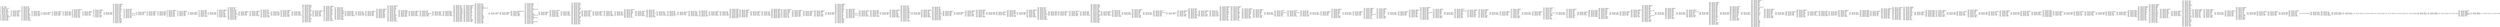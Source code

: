 digraph "graph.cfg.gv" {
	subgraph global {
		node [fontname=Courier fontsize=30.0 rank=same shape=box]
		block_0 [label="0: %00 = #0x1\l2: %01 = #0x40\l4: MSTORE(%01, %00)\l5: [NO_SSA] DUP1\l6: [NO_SSA] PUSH1\l8: [NO_SSA] DUP2\l9: [NO_SSA] MSTORE\la: [NO_SSA] PUSH1\lc: [NO_SSA] ADD\ld: [NO_SSA] PUSH2\l10: [NO_SSA] PUSH1\l12: [NO_SSA] SWAP2\l13: [NO_SSA] CODECOPY\l14: [NO_SSA] SWAP1\l15: [NO_SSA] POP\l16: [NO_SSA] SWAP1\l17: [NO_SSA] JUMP\l"]
		block_18 [label="18: [NO_SSA] JUMPDEST\l19: [NO_SSA] PUSH1\l1b: [NO_SSA] DUP2\l1c: [NO_SSA] PUSH1\l1e: [NO_SSA] SUB\l1f: [NO_SSA] PUSH2\l22: [NO_SSA] JUMPI\l"]
		block_23 [label="23: [NO_SSA] POP\l24: [NO_SSA] POP\l25: [NO_SSA] PUSH1\l27: [NO_SSA] DUP1\l28: [NO_SSA] MLOAD\l29: [NO_SSA] DUP1\l2a: [NO_SSA] DUP3\l2b: [NO_SSA] ADD\l2c: [NO_SSA] SWAP1\l2d: [NO_SSA] SWAP2\l2e: [NO_SSA] MSTORE\l2f: [NO_SSA] PUSH1\l31: [NO_SSA] DUP2\l32: [NO_SSA] MSTORE\l33: [NO_SSA] PUSH1\l35: [NO_SSA] PUSH1\l37: [NO_SSA] INVALID\l"]
		block_38 [label="38: [NO_SSA] PUSH1\l3a: [NO_SSA] DUP3\l3b: [NO_SSA] ADD\l3c: [NO_SSA] MSTORE\l3d: [NO_SSA] SWAP1\l3e: [NO_SSA] JUMP\l"]
		block_3f [label="3f: [NO_SSA] JUMPDEST\l40: [NO_SSA] DUP2\l41: [NO_SSA] PUSH1\l"]
		block_43 [label="43: [NO_SSA] JUMPDEST\l44: [NO_SSA] DUP2\l45: [NO_SSA] ISZERO\l46: [NO_SSA] PUSH2\l49: [NO_SSA] JUMPI\l"]
		block_4a [label="4a: [NO_SSA] DUP1\l4b: [NO_SSA] PUSH2\l4e: [NO_SSA] DUP2\l4f: [NO_SSA] PUSH2\l52: [NO_SSA] JUMP\l"]
		block_53 [label="53: [NO_SSA] JUMPDEST\l54: [NO_SSA] SWAP2\l55: [NO_SSA] POP\l56: [NO_SSA] PUSH2\l59: [NO_SSA] SWAP1\l5a: [NO_SSA] POP\l5b: [NO_SSA] PUSH1\l5d: [NO_SSA] DUP4\l5e: [NO_SSA] PUSH2\l61: [NO_SSA] JUMP\l"]
		block_62 [label="62: [NO_SSA] JUMPDEST\l63: [NO_SSA] SWAP2\l64: [NO_SSA] POP\l65: [NO_SSA] PUSH2\l68: [NO_SSA] JUMP\l"]
		block_69 [label="69: [NO_SSA] JUMPDEST\l6a: [NO_SSA] PUSH1\l6c: [NO_SSA] DUP2\l6d: [NO_SSA] PUSH8\l76: [NO_SSA] DUP2\l77: [NO_SSA] GT\l78: [NO_SSA] ISZERO\l79: [NO_SSA] PUSH2\l7c: [NO_SSA] JUMPI\l"]
		block_7d [label="7d: [NO_SSA] PUSH2\l80: [NO_SSA] PUSH2\l83: [NO_SSA] JUMP\l"]
		block_84 [label="84: [NO_SSA] JUMPDEST\l85: [NO_SSA] PUSH1\l87: [NO_SSA] MLOAD\l88: [NO_SSA] SWAP1\l89: [NO_SSA] DUP1\l8a: [NO_SSA] DUP3\l8b: [NO_SSA] MSTORE\l8c: [NO_SSA] DUP1\l8d: [NO_SSA] PUSH1\l8f: [NO_SSA] ADD\l90: [NO_SSA] PUSH1\l92: [NO_SSA] NOT\l93: [NO_SSA] AND\l94: [NO_SSA] PUSH1\l96: [NO_SSA] ADD\l97: [NO_SSA] DUP3\l98: [NO_SSA] ADD\l99: [NO_SSA] PUSH1\l9b: [NO_SSA] MSTORE\l9c: [NO_SSA] DUP1\l9d: [NO_SSA] ISZERO\l9e: [NO_SSA] PUSH2\la1: [NO_SSA] JUMPI\l"]
		block_a2 [label="a2: [NO_SSA] PUSH1\la4: [NO_SSA] DUP3\la5: [NO_SSA] ADD\la6: [NO_SSA] DUP2\la7: [NO_SSA] DUP1\la8: [NO_SSA] CALLDATASIZE\la9: [NO_SSA] DUP4\laa: [NO_SSA] CALLDATACOPY\lab: [NO_SSA] ADD\lac: [NO_SSA] SWAP1\lad: [NO_SSA] POP\l"]
		block_ae [label="ae: [NO_SSA] JUMPDEST\laf: [NO_SSA] POP\lb0: [NO_SSA] SWAP1\lb1: [NO_SSA] POP\l"]
		block_b2 [label="b2: [NO_SSA] JUMPDEST\lb3: [NO_SSA] DUP5\lb4: [NO_SSA] ISZERO\lb5: [NO_SSA] PUSH2\lb8: [NO_SSA] JUMPI\l"]
		block_b9 [label="b9: [NO_SSA] PUSH2\lbc: [NO_SSA] PUSH1\lbe: [NO_SSA] DUP4\lbf: [NO_SSA] PUSH2\lc2: [NO_SSA] JUMP\l"]
		block_c3 [label="c3: [NO_SSA] JUMPDEST\lc4: [NO_SSA] SWAP2\lc5: [NO_SSA] POP\lc6: [NO_SSA] PUSH2\lc9: [NO_SSA] PUSH1\lcb: [NO_SSA] DUP7\lcc: [NO_SSA] PUSH2\lcf: [NO_SSA] JUMP\l"]
		block_d0 [label="d0: [NO_SSA] JUMPDEST\ld1: [NO_SSA] PUSH2\ld4: [NO_SSA] SWAP1\ld5: [NO_SSA] PUSH1\ld7: [NO_SSA] PUSH2\lda: [NO_SSA] JUMP\l"]
		block_db [label="db: [NO_SSA] JUMPDEST\ldc: [NO_SSA] PUSH1\lde: [NO_SSA] INVALID\l"]
		block_df [label="df: [NO_SSA] DUP2\le0: [NO_SSA] DUP4\le1: [NO_SSA] DUP2\le2: [NO_SSA] MLOAD\le3: [NO_SSA] DUP2\le4: [NO_SSA] LT\le5: [NO_SSA] PUSH2\le8: [NO_SSA] JUMPI\l"]
		block_e9 [label="e9: [NO_SSA] PUSH2\lec: [NO_SSA] PUSH2\lef: [NO_SSA] JUMP\l"]
		block_f0 [label="f0: [NO_SSA] JUMPDEST\lf1: [NO_SSA] PUSH1\lf3: [NO_SSA] ADD\lf4: [NO_SSA] ADD\lf5: [NO_SSA] SWAP1\lf6: [NO_SSA] PUSH1\lf8: [NO_SSA] PUSH1\lfa: [NO_SSA] PUSH1\lfc: [NO_SSA] INVALID\l"]
		block_fd [label="fd: [NO_SSA] SUB\lfe: [NO_SSA] NOT\lff: [NO_SSA] AND\l100: [NO_SSA] SWAP1\l101: [NO_SSA] DUP2\l102: [NO_SSA] PUSH1\l104: [NO_SSA] BYTE\l105: [NO_SSA] SWAP1\l106: [NO_SSA] MSTORE8\l107: [NO_SSA] POP\l108: [NO_SSA] PUSH2\l10b: [NO_SSA] PUSH1\l10d: [NO_SSA] DUP7\l10e: [NO_SSA] PUSH2\l111: [NO_SSA] JUMP\l"]
		block_112 [label="112: [NO_SSA] JUMPDEST\l113: [NO_SSA] SWAP5\l114: [NO_SSA] POP\l115: [NO_SSA] PUSH2\l118: [NO_SSA] JUMP\l"]
		block_119 [label="119: [NO_SSA] JUMPDEST\l11a: [NO_SSA] PUSH1\l11c: [NO_SSA] PUSH1\l11e: [NO_SSA] PUSH1\l120: [NO_SSA] PUSH1\l122: [NO_SSA] INVALID\l"]
		block_123 [label="123: [NO_SSA] SUB\l124: [NO_SSA] NOT\l125: [NO_SSA] DUP3\l126: [NO_SSA] AND\l127: [NO_SSA] PUSH32\l148: [NO_SSA] EQ\l149: [NO_SSA] DUP1\l14a: [NO_SSA] PUSH2\l14d: [NO_SSA] JUMPI\l"]
		block_14e [label="14e: [NO_SSA] POP\l14f: [NO_SSA] PUSH2\l152: [NO_SSA] DUP3\l153: [NO_SSA] PUSH2\l156: [NO_SSA] JUMP\l"]
		block_157 [label="157: [NO_SSA] JUMPDEST\l158: [NO_SSA] PUSH1\l15a: [NO_SSA] SLOAD\l15b: [NO_SSA] PUSH1\l15d: [NO_SSA] AND\l15e: [NO_SSA] ISZERO\l15f: [NO_SSA] PUSH2\l162: [NO_SSA] JUMPI\l"]
		block_163 [label="163: [NO_SSA] PUSH1\l165: [NO_SSA] MLOAD\l166: [NO_SSA] PUSH3\l16a: [NO_SSA] PUSH1\l16c: [NO_SSA] INVALID\l"]
		block_16d [label="16d: [NO_SSA] DUP2\l16e: [NO_SSA] MSTORE\l16f: [NO_SSA] PUSH1\l171: [NO_SSA] PUSH1\l173: [NO_SSA] DUP3\l174: [NO_SSA] ADD\l175: [NO_SSA] MSTORE\l176: [NO_SSA] PUSH1\l178: [NO_SSA] PUSH1\l17a: [NO_SSA] DUP3\l17b: [NO_SSA] ADD\l17c: [NO_SSA] MSTORE\l17d: [NO_SSA] PUSH32\l19e: [NO_SSA] PUSH1\l1a0: [NO_SSA] DUP3\l1a1: [NO_SSA] ADD\l1a2: [NO_SSA] MSTORE\l1a3: [NO_SSA] PUSH1\l1a5: [NO_SSA] ADD\l1a6: [NO_SSA] PUSH2\l1a9: [NO_SSA] JUMP\l"]
		block_1aa [label="1aa: [NO_SSA] JUMPDEST\l1ab: [NO_SSA] PUSH2\l1ae: [NO_SSA] DUP4\l1af: [NO_SSA] DUP4\l1b0: [NO_SSA] DUP4\l1b1: [NO_SSA] PUSH2\l1b4: [NO_SSA] JUMP\l"]
		block_1b5 [label="1b5: [NO_SSA] JUMPDEST\l1b6: [NO_SSA] PUSH1\l1b8: [NO_SSA] DUP3\l1b9: [NO_SSA] DUP2\l1ba: [NO_SSA] MSTORE\l1bb: [NO_SSA] PUSH1\l1bd: [NO_SSA] PUSH1\l1bf: [NO_SSA] SWAP1\l1c0: [NO_SSA] DUP2\l1c1: [NO_SSA] MSTORE\l1c2: [NO_SSA] PUSH1\l1c4: [NO_SSA] DUP1\l1c5: [NO_SSA] DUP4\l1c6: [NO_SSA] SHA3\l1c7: [NO_SSA] PUSH1\l1c9: [NO_SSA] PUSH1\l1cb: [NO_SSA] PUSH1\l1cd: [NO_SSA] INVALID\l"]
		block_1ce [label="1ce: [NO_SSA] SUB\l1cf: [NO_SSA] DUP6\l1d0: [NO_SSA] AND\l1d1: [NO_SSA] DUP5\l1d2: [NO_SSA] MSTORE\l1d3: [NO_SSA] SWAP1\l1d4: [NO_SSA] SWAP2\l1d5: [NO_SSA] MSTORE\l1d6: [NO_SSA] SWAP1\l1d7: [NO_SSA] SHA3\l1d8: [NO_SSA] SLOAD\l1d9: [NO_SSA] PUSH1\l1db: [NO_SSA] AND\l1dc: [NO_SSA] PUSH2\l1df: [NO_SSA] JUMPI\l"]
		block_1e0 [label="1e0: [NO_SSA] PUSH2\l1e3: [NO_SSA] DUP2\l1e4: [NO_SSA] PUSH1\l1e6: [NO_SSA] PUSH1\l1e8: [NO_SSA] PUSH1\l1ea: [NO_SSA] INVALID\l"]
		block_1eb [label="1eb: [NO_SSA] SUB\l1ec: [NO_SSA] AND\l1ed: [NO_SSA] PUSH1\l1ef: [NO_SSA] PUSH2\l1f2: [NO_SSA] JUMP\l"]
		block_1f3 [label="1f3: [NO_SSA] JUMPDEST\l1f4: [NO_SSA] PUSH2\l1f7: [NO_SSA] DUP4\l1f8: [NO_SSA] PUSH1\l1fa: [NO_SSA] PUSH2\l1fd: [NO_SSA] JUMP\l"]
		block_1fe [label="1fe: [NO_SSA] JUMPDEST\l1ff: [NO_SSA] PUSH1\l201: [NO_SSA] MLOAD\l202: [NO_SSA] PUSH1\l204: [NO_SSA] ADD\l205: [NO_SSA] PUSH2\l208: [NO_SSA] SWAP3\l209: [NO_SSA] SWAP2\l20a: [NO_SSA] SWAP1\l20b: [NO_SSA] PUSH2\l20e: [NO_SSA] JUMP\l"]
		block_20f [label="20f: [NO_SSA] JUMPDEST\l210: [NO_SSA] PUSH1\l212: [NO_SSA] DUP1\l213: [NO_SSA] MLOAD\l214: [NO_SSA] PUSH1\l216: [NO_SSA] NOT\l217: [NO_SSA] DUP2\l218: [NO_SSA] DUP5\l219: [NO_SSA] SUB\l21a: [NO_SSA] ADD\l21b: [NO_SSA] DUP2\l21c: [NO_SSA] MSTORE\l21d: [NO_SSA] SWAP1\l21e: [NO_SSA] DUP3\l21f: [NO_SSA] SWAP1\l220: [NO_SSA] MSTORE\l221: [NO_SSA] PUSH3\l225: [NO_SSA] PUSH1\l227: [NO_SSA] INVALID\l"]
		block_228 [label="228: [NO_SSA] DUP3\l229: [NO_SSA] MSTORE\l22a: [NO_SSA] PUSH2\l22d: [NO_SSA] SWAP2\l22e: [NO_SSA] PUSH1\l230: [NO_SSA] ADD\l231: [NO_SSA] PUSH2\l234: [NO_SSA] JUMP\l"]
		block_235 [label="235: [NO_SSA] JUMPDEST\l236: [NO_SSA] PUSH1\l238: [NO_SSA] PUSH1\l23a: [NO_SSA] PUSH1\l23c: [NO_SSA] PUSH1\l23e: [NO_SSA] INVALID\l"]
		block_23f [label="23f: [NO_SSA] SUB\l240: [NO_SSA] DUP5\l241: [NO_SSA] AND\l242: [NO_SSA] EXTCODESIZE\l243: [NO_SSA] ISZERO\l244: [NO_SSA] PUSH2\l247: [NO_SSA] JUMPI\l"]
		block_248 [label="248: [NO_SSA] PUSH1\l24a: [NO_SSA] MLOAD\l24b: [NO_SSA] PUSH4\l250: [NO_SSA] PUSH1\l252: [NO_SSA] INVALID\l"]
		block_253 [label="253: [NO_SSA] DUP2\l254: [NO_SSA] MSTORE\l255: [NO_SSA] PUSH1\l257: [NO_SSA] PUSH1\l259: [NO_SSA] PUSH1\l25b: [NO_SSA] INVALID\l"]
		block_25c [label="25c: [NO_SSA] SUB\l25d: [NO_SSA] DUP6\l25e: [NO_SSA] AND\l25f: [NO_SSA] SWAP1\l260: [NO_SSA] PUSH4\l265: [NO_SSA] SWAP1\l266: [NO_SSA] PUSH2\l269: [NO_SSA] SWAP1\l26a: [NO_SSA] CALLER\l26b: [NO_SSA] SWAP1\l26c: [NO_SSA] DUP10\l26d: [NO_SSA] SWAP1\l26e: [NO_SSA] DUP9\l26f: [NO_SSA] SWAP1\l270: [NO_SSA] DUP9\l271: [NO_SSA] SWAP1\l272: [NO_SSA] PUSH1\l274: [NO_SSA] ADD\l275: [NO_SSA] PUSH2\l278: [NO_SSA] JUMP\l"]
		block_279 [label="279: [NO_SSA] JUMPDEST\l27a: [NO_SSA] PUSH1\l27c: [NO_SSA] PUSH1\l27e: [NO_SSA] MLOAD\l27f: [NO_SSA] DUP1\l280: [NO_SSA] DUP4\l281: [NO_SSA] SUB\l282: [NO_SSA] DUP2\l283: [NO_SSA] PUSH1\l285: [NO_SSA] DUP8\l286: [NO_SSA] GAS\l287: [NO_SSA] CALL\l288: [NO_SSA] SWAP3\l289: [NO_SSA] POP\l28a: [NO_SSA] POP\l28b: [NO_SSA] POP\l28c: [NO_SSA] DUP1\l28d: [NO_SSA] ISZERO\l28e: [NO_SSA] PUSH2\l291: [NO_SSA] JUMPI\l"]
		block_292 [label="292: [NO_SSA] POP\l293: [NO_SSA] PUSH1\l295: [NO_SSA] DUP1\l296: [NO_SSA] MLOAD\l297: [NO_SSA] PUSH1\l299: [NO_SSA] RETURNDATASIZE\l29a: [NO_SSA] SWAP1\l29b: [NO_SSA] DUP2\l29c: [NO_SSA] ADD\l29d: [NO_SSA] PUSH1\l29f: [NO_SSA] NOT\l2a0: [NO_SSA] AND\l2a1: [NO_SSA] DUP3\l2a2: [NO_SSA] ADD\l2a3: [NO_SSA] SWAP1\l2a4: [NO_SSA] SWAP3\l2a5: [NO_SSA] MSTORE\l2a6: [NO_SSA] PUSH2\l2a9: [NO_SSA] SWAP2\l2aa: [NO_SSA] DUP2\l2ab: [NO_SSA] ADD\l2ac: [NO_SSA] SWAP1\l2ad: [NO_SSA] PUSH2\l2b0: [NO_SSA] JUMP\l"]
		block_2b1 [label="2b1: [NO_SSA] JUMPDEST\l2b2: [NO_SSA] PUSH1\l"]
		block_2b4 [label="2b4: [NO_SSA] JUMPDEST\l2b5: [NO_SSA] PUSH2\l2b8: [NO_SSA] JUMPI\l"]
		block_2b9 [label="2b9: [NO_SSA] RETURNDATASIZE\l2ba: [NO_SSA] DUP1\l2bb: [NO_SSA] DUP1\l2bc: [NO_SSA] ISZERO\l2bd: [NO_SSA] PUSH2\l2c0: [NO_SSA] JUMPI\l"]
		block_2c1 [label="2c1: [NO_SSA] PUSH1\l2c3: [NO_SSA] MLOAD\l2c4: [NO_SSA] SWAP2\l2c5: [NO_SSA] POP\l2c6: [NO_SSA] PUSH1\l2c8: [NO_SSA] NOT\l2c9: [NO_SSA] PUSH1\l2cb: [NO_SSA] RETURNDATASIZE\l2cc: [NO_SSA] ADD\l2cd: [NO_SSA] AND\l2ce: [NO_SSA] DUP3\l2cf: [NO_SSA] ADD\l2d0: [NO_SSA] PUSH1\l2d2: [NO_SSA] MSTORE\l2d3: [NO_SSA] RETURNDATASIZE\l2d4: [NO_SSA] DUP3\l2d5: [NO_SSA] MSTORE\l2d6: [NO_SSA] RETURNDATASIZE\l2d7: [NO_SSA] PUSH1\l2d9: [NO_SSA] PUSH1\l2db: [NO_SSA] DUP5\l2dc: [NO_SSA] ADD\l2dd: [NO_SSA] RETURNDATACOPY\l2de: [NO_SSA] PUSH2\l2e1: [NO_SSA] JUMP\l"]
		block_2e2 [label="2e2: [NO_SSA] JUMPDEST\l2e3: [NO_SSA] PUSH1\l2e5: [NO_SSA] SWAP2\l2e6: [NO_SSA] POP\l"]
		block_2e7 [label="2e7: [NO_SSA] JUMPDEST\l2e8: [NO_SSA] POP\l2e9: [NO_SSA] DUP1\l2ea: [NO_SSA] MLOAD\l2eb: [NO_SSA] PUSH1\l2ed: [NO_SSA] SUB\l2ee: [NO_SSA] PUSH2\l2f1: [NO_SSA] JUMPI\l"]
		block_2f2 [label="2f2: [NO_SSA] PUSH1\l2f4: [NO_SSA] MLOAD\l2f5: [NO_SSA] PUSH3\l2f9: [NO_SSA] PUSH1\l2fb: [NO_SSA] INVALID\l"]
		block_2fc [label="2fc: [NO_SSA] DUP2\l2fd: [NO_SSA] MSTORE\l2fe: [NO_SSA] PUSH1\l300: [NO_SSA] PUSH1\l302: [NO_SSA] DUP3\l303: [NO_SSA] ADD\l304: [NO_SSA] MSTORE\l305: [NO_SSA] PUSH1\l307: [NO_SSA] PUSH1\l309: [NO_SSA] DUP3\l30a: [NO_SSA] ADD\l30b: [NO_SSA] MSTORE\l30c: [NO_SSA] PUSH32\l32d: [NO_SSA] PUSH1\l32f: [NO_SSA] DUP3\l330: [NO_SSA] ADD\l331: [NO_SSA] MSTORE\l332: [NO_SSA] PUSH32\l353: [NO_SSA] PUSH1\l355: [NO_SSA] DUP3\l356: [NO_SSA] ADD\l357: [NO_SSA] MSTORE\l358: [NO_SSA] PUSH1\l35a: [NO_SSA] ADD\l35b: [NO_SSA] PUSH2\l35e: [NO_SSA] JUMP\l"]
		block_35f [label="35f: [NO_SSA] JUMPDEST\l360: [NO_SSA] DUP1\l361: [NO_SSA] MLOAD\l362: [NO_SSA] DUP2\l363: [NO_SSA] PUSH1\l365: [NO_SSA] ADD\l366: [NO_SSA] REVERT\l"]
		block_367 [label="367: [NO_SSA] JUMPDEST\l368: [NO_SSA] PUSH1\l36a: [NO_SSA] PUSH1\l36c: [NO_SSA] PUSH1\l36e: [NO_SSA] INVALID\l"]
		block_36f [label="36f: [NO_SSA] SUB\l370: [NO_SSA] NOT\l371: [NO_SSA] AND\l372: [NO_SSA] PUSH4\l377: [NO_SSA] PUSH1\l379: [NO_SSA] INVALID\l"]
		block_37a [label="37a: [NO_SSA] EQ\l37b: [NO_SSA] SWAP1\l37c: [NO_SSA] POP\l37d: [NO_SSA] PUSH2\l380: [NO_SSA] JUMP\l"]
		block_381 [label="381: [NO_SSA] JUMPDEST\l382: [NO_SSA] POP\l383: [NO_SSA] PUSH1\l385: [NO_SSA] SWAP5\l386: [NO_SSA] SWAP4\l387: [NO_SSA] POP\l388: [NO_SSA] POP\l389: [NO_SSA] POP\l38a: [NO_SSA] POP\l38b: [NO_SSA] JUMP\l"]
		block_38c [label="38c: [NO_SSA] JUMPDEST\l38d: [NO_SSA] PUSH1\l38f: [NO_SSA] PUSH1\l391: [NO_SSA] PUSH1\l393: [NO_SSA] PUSH1\l395: [NO_SSA] INVALID\l"]
		block_396 [label="396: [NO_SSA] SUB\l397: [NO_SSA] NOT\l398: [NO_SSA] DUP3\l399: [NO_SSA] AND\l39a: [NO_SSA] PUSH32\l3bb: [NO_SSA] EQ\l3bc: [NO_SSA] DUP1\l3bd: [NO_SSA] PUSH2\l3c0: [NO_SSA] JUMPI\l"]
		block_3c1 [label="3c1: [NO_SSA] POP\l3c2: [NO_SSA] PUSH1\l3c4: [NO_SSA] PUSH1\l3c6: [NO_SSA] PUSH1\l3c8: [NO_SSA] INVALID\l"]
		block_3c9 [label="3c9: [NO_SSA] SUB\l3ca: [NO_SSA] NOT\l3cb: [NO_SSA] DUP3\l3cc: [NO_SSA] AND\l3cd: [NO_SSA] PUSH32\l3ee: [NO_SSA] EQ\l"]
		block_3ef [label="3ef: [NO_SSA] JUMPDEST\l3f0: [NO_SSA] DUP1\l3f1: [NO_SSA] PUSH2\l3f4: [NO_SSA] JUMPI\l"]
		block_3f5 [label="3f5: [NO_SSA] POP\l3f6: [NO_SSA] PUSH32\l417: [NO_SSA] PUSH1\l419: [NO_SSA] PUSH1\l41b: [NO_SSA] PUSH1\l41d: [NO_SSA] INVALID\l"]
		block_41e [label="41e: [NO_SSA] SUB\l41f: [NO_SSA] NOT\l420: [NO_SSA] DUP4\l421: [NO_SSA] AND\l422: [NO_SSA] EQ\l423: [NO_SSA] PUSH2\l426: [NO_SSA] JUMP\l"]
		block_427 [label="427: [NO_SSA] JUMPDEST\l428: [NO_SSA] PUSH1\l42a: [NO_SSA] PUSH1\l42c: [NO_SSA] PUSH1\l42e: [NO_SSA] INVALID\l"]
		block_42f [label="42f: [NO_SSA] SUB\l430: [NO_SSA] DUP4\l431: [NO_SSA] AND\l432: [NO_SSA] PUSH2\l435: [NO_SSA] JUMPI\l"]
		block_436 [label="436: [NO_SSA] PUSH1\l438: [NO_SSA] PUSH1\l43a: [NO_SSA] PUSH1\l43c: [NO_SSA] DUP3\l43d: [NO_SSA] DUP3\l43e: [NO_SSA] SLOAD\l43f: [NO_SSA] PUSH2\l442: [NO_SSA] SWAP2\l443: [NO_SSA] SWAP1\l444: [NO_SSA] PUSH2\l447: [NO_SSA] JUMP\l"]
		block_448 [label="448: [NO_SSA] JUMPDEST\l449: [NO_SSA] SWAP1\l44a: [NO_SSA] SWAP2\l44b: [NO_SSA] SSTORE\l44c: [NO_SSA] POP\l44d: [NO_SSA] PUSH2\l450: [NO_SSA] SWAP1\l451: [NO_SSA] POP\l452: [NO_SSA] JUMP\l"]
		block_453 [label="453: [NO_SSA] JUMPDEST\l454: [NO_SSA] PUSH1\l456: [NO_SSA] PUSH1\l458: [NO_SSA] PUSH1\l45a: [NO_SSA] INVALID\l"]
		block_45b [label="45b: [NO_SSA] SUB\l45c: [NO_SSA] DUP3\l45d: [NO_SSA] AND\l45e: [NO_SSA] PUSH2\l461: [NO_SSA] JUMPI\l"]
		block_462 [label="462: [NO_SSA] PUSH1\l464: [NO_SSA] PUSH1\l466: [NO_SSA] PUSH1\l468: [NO_SSA] DUP3\l469: [NO_SSA] DUP3\l46a: [NO_SSA] SLOAD\l46b: [NO_SSA] PUSH2\l46e: [NO_SSA] SWAP2\l46f: [NO_SSA] SWAP1\l470: [NO_SSA] PUSH2\l473: [NO_SSA] JUMP\l"]
		block_474 [label="474: [NO_SSA] JUMPDEST\l475: [NO_SSA] SWAP1\l476: [NO_SSA] SWAP2\l477: [NO_SSA] SSTORE\l478: [NO_SSA] POP\l479: [NO_SSA] POP\l47a: [NO_SSA] POP\l47b: [NO_SSA] POP\l47c: [NO_SSA] POP\l47d: [NO_SSA] JUMP\l"]
		block_47e [label="47e: [NO_SSA] JUMPDEST\l47f: [NO_SSA] PUSH1\l481: [NO_SSA] PUSH1\l483: [NO_SSA] PUSH2\l486: [NO_SSA] DUP4\l487: [NO_SSA] PUSH1\l489: [NO_SSA] PUSH2\l48c: [NO_SSA] JUMP\l"]
		block_48d [label="48d: [NO_SSA] JUMPDEST\l48e: [NO_SSA] PUSH2\l491: [NO_SSA] SWAP1\l492: [NO_SSA] PUSH1\l494: [NO_SSA] PUSH2\l497: [NO_SSA] JUMP\l"]
		block_498 [label="498: [NO_SSA] JUMPDEST\l499: [NO_SSA] PUSH8\l4a2: [NO_SSA] DUP2\l4a3: [NO_SSA] GT\l4a4: [NO_SSA] ISZERO\l4a5: [NO_SSA] PUSH2\l4a8: [NO_SSA] JUMPI\l"]
		block_4a9 [label="4a9: [NO_SSA] PUSH2\l4ac: [NO_SSA] PUSH2\l4af: [NO_SSA] JUMP\l"]
		block_4b0 [label="4b0: [NO_SSA] JUMPDEST\l4b1: [NO_SSA] PUSH1\l4b3: [NO_SSA] MLOAD\l4b4: [NO_SSA] SWAP1\l4b5: [NO_SSA] DUP1\l4b6: [NO_SSA] DUP3\l4b7: [NO_SSA] MSTORE\l4b8: [NO_SSA] DUP1\l4b9: [NO_SSA] PUSH1\l4bb: [NO_SSA] ADD\l4bc: [NO_SSA] PUSH1\l4be: [NO_SSA] NOT\l4bf: [NO_SSA] AND\l4c0: [NO_SSA] PUSH1\l4c2: [NO_SSA] ADD\l4c3: [NO_SSA] DUP3\l4c4: [NO_SSA] ADD\l4c5: [NO_SSA] PUSH1\l4c7: [NO_SSA] MSTORE\l4c8: [NO_SSA] DUP1\l4c9: [NO_SSA] ISZERO\l4ca: [NO_SSA] PUSH2\l4cd: [NO_SSA] JUMPI\l"]
		block_4ce [label="4ce: [NO_SSA] PUSH1\l4d0: [NO_SSA] DUP3\l4d1: [NO_SSA] ADD\l4d2: [NO_SSA] DUP2\l4d3: [NO_SSA] DUP1\l4d4: [NO_SSA] CALLDATASIZE\l4d5: [NO_SSA] DUP4\l4d6: [NO_SSA] CALLDATACOPY\l4d7: [NO_SSA] ADD\l4d8: [NO_SSA] SWAP1\l4d9: [NO_SSA] POP\l"]
		block_4da [label="4da: [NO_SSA] JUMPDEST\l4db: [NO_SSA] POP\l4dc: [NO_SSA] SWAP1\l4dd: [NO_SSA] POP\l4de: [NO_SSA] PUSH1\l4e0: [NO_SSA] PUSH1\l4e2: [NO_SSA] INVALID\l"]
		block_4e3 [label="4e3: [NO_SSA] DUP2\l4e4: [NO_SSA] PUSH1\l4e6: [NO_SSA] DUP2\l4e7: [NO_SSA] MLOAD\l4e8: [NO_SSA] DUP2\l4e9: [NO_SSA] LT\l4ea: [NO_SSA] PUSH2\l4ed: [NO_SSA] JUMPI\l"]
		block_4ee [label="4ee: [NO_SSA] PUSH2\l4f1: [NO_SSA] PUSH2\l4f4: [NO_SSA] JUMP\l"]
		block_4f5 [label="4f5: [NO_SSA] JUMPDEST\l4f6: [NO_SSA] PUSH1\l4f8: [NO_SSA] ADD\l4f9: [NO_SSA] ADD\l4fa: [NO_SSA] SWAP1\l4fb: [NO_SSA] PUSH1\l4fd: [NO_SSA] PUSH1\l4ff: [NO_SSA] PUSH1\l501: [NO_SSA] INVALID\l"]
		block_502 [label="502: [NO_SSA] SUB\l503: [NO_SSA] NOT\l504: [NO_SSA] AND\l505: [NO_SSA] SWAP1\l506: [NO_SSA] DUP2\l507: [NO_SSA] PUSH1\l509: [NO_SSA] BYTE\l50a: [NO_SSA] SWAP1\l50b: [NO_SSA] MSTORE8\l50c: [NO_SSA] POP\l50d: [NO_SSA] PUSH32\l52e: [NO_SSA] DUP2\l52f: [NO_SSA] PUSH1\l531: [NO_SSA] DUP2\l532: [NO_SSA] MLOAD\l533: [NO_SSA] DUP2\l534: [NO_SSA] LT\l535: [NO_SSA] PUSH2\l538: [NO_SSA] JUMPI\l"]
		block_539 [label="539: [NO_SSA] PUSH2\l53c: [NO_SSA] PUSH2\l53f: [NO_SSA] JUMP\l"]
		block_540 [label="540: [NO_SSA] JUMPDEST\l541: [NO_SSA] PUSH1\l543: [NO_SSA] ADD\l544: [NO_SSA] ADD\l545: [NO_SSA] SWAP1\l546: [NO_SSA] PUSH1\l548: [NO_SSA] PUSH1\l54a: [NO_SSA] PUSH1\l54c: [NO_SSA] INVALID\l"]
		block_54d [label="54d: [NO_SSA] SUB\l54e: [NO_SSA] NOT\l54f: [NO_SSA] AND\l550: [NO_SSA] SWAP1\l551: [NO_SSA] DUP2\l552: [NO_SSA] PUSH1\l554: [NO_SSA] BYTE\l555: [NO_SSA] SWAP1\l556: [NO_SSA] MSTORE8\l557: [NO_SSA] POP\l558: [NO_SSA] PUSH1\l55a: [NO_SSA] PUSH2\l55d: [NO_SSA] DUP5\l55e: [NO_SSA] PUSH1\l560: [NO_SSA] PUSH2\l563: [NO_SSA] JUMP\l"]
		block_564 [label="564: [NO_SSA] JUMPDEST\l565: [NO_SSA] PUSH2\l568: [NO_SSA] SWAP1\l569: [NO_SSA] PUSH1\l56b: [NO_SSA] PUSH2\l56e: [NO_SSA] JUMP\l"]
		block_56f [label="56f: [NO_SSA] JUMPDEST\l570: [NO_SSA] SWAP1\l571: [NO_SSA] POP\l"]
		block_572 [label="572: [NO_SSA] JUMPDEST\l573: [NO_SSA] PUSH1\l575: [NO_SSA] DUP2\l576: [NO_SSA] GT\l577: [NO_SSA] ISZERO\l578: [NO_SSA] PUSH2\l57b: [NO_SSA] JUMPI\l"]
		block_57c [label="57c: [NO_SSA] PUSH32\l59d: [NO_SSA] DUP6\l59e: [NO_SSA] PUSH1\l5a0: [NO_SSA] AND\l5a1: [NO_SSA] PUSH1\l5a3: [NO_SSA] DUP2\l5a4: [NO_SSA] LT\l5a5: [NO_SSA] PUSH2\l5a8: [NO_SSA] JUMPI\l"]
		block_5a9 [label="5a9: [NO_SSA] PUSH2\l5ac: [NO_SSA] PUSH2\l5af: [NO_SSA] JUMP\l"]
		block_5b0 [label="5b0: [NO_SSA] JUMPDEST\l5b1: [NO_SSA] BYTE\l5b2: [NO_SSA] PUSH1\l5b4: [NO_SSA] INVALID\l"]
		block_5b5 [label="5b5: [NO_SSA] DUP3\l5b6: [NO_SSA] DUP3\l5b7: [NO_SSA] DUP2\l5b8: [NO_SSA] MLOAD\l5b9: [NO_SSA] DUP2\l5ba: [NO_SSA] LT\l5bb: [NO_SSA] PUSH2\l5be: [NO_SSA] JUMPI\l"]
		block_5bf [label="5bf: [NO_SSA] PUSH2\l5c2: [NO_SSA] PUSH2\l5c5: [NO_SSA] JUMP\l"]
		block_5c6 [label="5c6: [NO_SSA] JUMPDEST\l5c7: [NO_SSA] PUSH1\l5c9: [NO_SSA] ADD\l5ca: [NO_SSA] ADD\l5cb: [NO_SSA] SWAP1\l5cc: [NO_SSA] PUSH1\l5ce: [NO_SSA] PUSH1\l5d0: [NO_SSA] PUSH1\l5d2: [NO_SSA] INVALID\l"]
		block_5d3 [label="5d3: [NO_SSA] SUB\l5d4: [NO_SSA] NOT\l5d5: [NO_SSA] AND\l5d6: [NO_SSA] SWAP1\l5d7: [NO_SSA] DUP2\l5d8: [NO_SSA] PUSH1\l5da: [NO_SSA] BYTE\l5db: [NO_SSA] SWAP1\l5dc: [NO_SSA] MSTORE8\l5dd: [NO_SSA] POP\l5de: [NO_SSA] PUSH1\l5e0: [NO_SSA] SWAP5\l5e1: [NO_SSA] SWAP1\l5e2: [NO_SSA] SWAP5\l5e3: [NO_SSA] INVALID\l"]
		block_5e4 [label="5e4: [NO_SSA] SWAP4\l5e5: [NO_SSA] PUSH2\l5e8: [NO_SSA] DUP2\l5e9: [NO_SSA] PUSH2\l5ec: [NO_SSA] JUMP\l"]
		block_5ed [label="5ed: [NO_SSA] JUMPDEST\l5ee: [NO_SSA] SWAP1\l5ef: [NO_SSA] POP\l5f0: [NO_SSA] PUSH2\l5f3: [NO_SSA] JUMP\l"]
		block_5f4 [label="5f4: [NO_SSA] JUMPDEST\l5f5: [NO_SSA] POP\l5f6: [NO_SSA] DUP4\l5f7: [NO_SSA] ISZERO\l5f8: [NO_SSA] PUSH2\l5fb: [NO_SSA] JUMPI\l"]
		block_5fc [label="5fc: [NO_SSA] PUSH1\l5fe: [NO_SSA] MLOAD\l5ff: [NO_SSA] PUSH3\l603: [NO_SSA] PUSH1\l605: [NO_SSA] INVALID\l"]
		block_606 [label="606: [NO_SSA] DUP2\l607: [NO_SSA] MSTORE\l608: [NO_SSA] PUSH1\l60a: [NO_SSA] PUSH1\l60c: [NO_SSA] DUP3\l60d: [NO_SSA] ADD\l60e: [NO_SSA] DUP2\l60f: [NO_SSA] SWAP1\l610: [NO_SSA] MSTORE\l611: [NO_SSA] PUSH1\l613: [NO_SSA] DUP3\l614: [NO_SSA] ADD\l615: [NO_SSA] MSTORE\l616: [NO_SSA] PUSH32\l637: [NO_SSA] PUSH1\l639: [NO_SSA] DUP3\l63a: [NO_SSA] ADD\l63b: [NO_SSA] MSTORE\l63c: [NO_SSA] PUSH1\l63e: [NO_SSA] ADD\l63f: [NO_SSA] PUSH2\l642: [NO_SSA] JUMP\l"]
		block_643 [label="643: [NO_SSA] JUMPDEST\l644: [NO_SSA] PUSH1\l646: [NO_SSA] PUSH1\l648: [NO_SSA] PUSH1\l64a: [NO_SSA] INVALID\l"]
		block_64b [label="64b: [NO_SSA] SUB\l64c: [NO_SSA] NOT\l64d: [NO_SSA] DUP2\l64e: [NO_SSA] AND\l64f: [NO_SSA] DUP2\l650: [NO_SSA] EQ\l651: [NO_SSA] PUSH2\l654: [NO_SSA] JUMPI\l"]
		block_655 [label="655: [NO_SSA] PUSH1\l657: [NO_SSA] DUP1\l658: [NO_SSA] REVERT\l"]
		block_659 [label="659: [NO_SSA] JUMPDEST\l65a: [NO_SSA] PUSH1\l65c: [NO_SSA] PUSH1\l65e: [NO_SSA] DUP3\l65f: [NO_SSA] DUP5\l660: [NO_SSA] SUB\l661: [NO_SSA] SLT\l662: [NO_SSA] ISZERO\l663: [NO_SSA] PUSH2\l666: [NO_SSA] JUMPI\l"]
		block_667 [label="667: [NO_SSA] PUSH1\l669: [NO_SSA] DUP1\l66a: [NO_SSA] REVERT\l"]
		block_66b [label="66b: [NO_SSA] JUMPDEST\l66c: [NO_SSA] DUP2\l66d: [NO_SSA] CALLDATALOAD\l66e: [NO_SSA] PUSH2\l671: [NO_SSA] DUP2\l672: [NO_SSA] PUSH2\l675: [NO_SSA] JUMP\l"]
		block_676 [label="676: [NO_SSA] JUMPDEST\l677: [NO_SSA] PUSH1\l"]
		block_679 [label="679: [NO_SSA] JUMPDEST\l67a: [NO_SSA] DUP4\l67b: [NO_SSA] DUP2\l67c: [NO_SSA] LT\l67d: [NO_SSA] ISZERO\l67e: [NO_SSA] PUSH2\l681: [NO_SSA] JUMPI\l"]
		block_682 [label="682: [NO_SSA] DUP2\l683: [NO_SSA] DUP2\l684: [NO_SSA] ADD\l685: [NO_SSA] MLOAD\l686: [NO_SSA] DUP4\l687: [NO_SSA] DUP3\l688: [NO_SSA] ADD\l689: [NO_SSA] MSTORE\l68a: [NO_SSA] PUSH1\l68c: [NO_SSA] ADD\l68d: [NO_SSA] PUSH2\l690: [NO_SSA] JUMP\l"]
		block_691 [label="691: [NO_SSA] JUMPDEST\l692: [NO_SSA] DUP4\l693: [NO_SSA] DUP2\l694: [NO_SSA] GT\l695: [NO_SSA] ISZERO\l696: [NO_SSA] PUSH2\l699: [NO_SSA] JUMPI\l"]
		block_69a [label="69a: [NO_SSA] POP\l69b: [NO_SSA] POP\l69c: [NO_SSA] PUSH1\l69e: [NO_SSA] SWAP2\l69f: [NO_SSA] ADD\l6a0: [NO_SSA] MSTORE\l6a1: [NO_SSA] JUMP\l"]
		block_6a2 [label="6a2: [NO_SSA] JUMPDEST\l6a3: [NO_SSA] PUSH1\l6a5: [NO_SSA] DUP2\l6a6: [NO_SSA] MLOAD\l6a7: [NO_SSA] DUP1\l6a8: [NO_SSA] DUP5\l6a9: [NO_SSA] MSTORE\l6aa: [NO_SSA] PUSH2\l6ad: [NO_SSA] DUP2\l6ae: [NO_SSA] PUSH1\l6b0: [NO_SSA] DUP7\l6b1: [NO_SSA] ADD\l6b2: [NO_SSA] PUSH1\l6b4: [NO_SSA] DUP7\l6b5: [NO_SSA] ADD\l6b6: [NO_SSA] PUSH2\l6b9: [NO_SSA] JUMP\l"]
		block_6ba [label="6ba: [NO_SSA] JUMPDEST\l6bb: [NO_SSA] PUSH1\l6bd: [NO_SSA] ADD\l6be: [NO_SSA] PUSH1\l6c0: [NO_SSA] NOT\l6c1: [NO_SSA] AND\l6c2: [NO_SSA] SWAP3\l6c3: [NO_SSA] SWAP1\l6c4: [NO_SSA] SWAP3\l6c5: [NO_SSA] ADD\l6c6: [NO_SSA] PUSH1\l6c8: [NO_SSA] ADD\l6c9: [NO_SSA] SWAP3\l6ca: [NO_SSA] SWAP2\l6cb: [NO_SSA] POP\l6cc: [NO_SSA] POP\l6cd: [NO_SSA] JUMP\l"]
		block_6ce [label="6ce: [NO_SSA] JUMPDEST\l6cf: [NO_SSA] PUSH1\l6d1: [NO_SSA] DUP2\l6d2: [NO_SSA] MSTORE\l6d3: [NO_SSA] PUSH1\l6d5: [NO_SSA] PUSH2\l6d8: [NO_SSA] PUSH1\l6da: [NO_SSA] DUP4\l6db: [NO_SSA] ADD\l6dc: [NO_SSA] DUP5\l6dd: [NO_SSA] PUSH2\l6e0: [NO_SSA] JUMP\l"]
		block_6e1 [label="6e1: [NO_SSA] JUMPDEST\l6e2: [NO_SSA] PUSH1\l6e4: [NO_SSA] PUSH1\l6e6: [NO_SSA] DUP3\l6e7: [NO_SSA] DUP5\l6e8: [NO_SSA] SUB\l6e9: [NO_SSA] SLT\l6ea: [NO_SSA] ISZERO\l6eb: [NO_SSA] PUSH2\l6ee: [NO_SSA] JUMPI\l"]
		block_6ef [label="6ef: [NO_SSA] PUSH1\l6f1: [NO_SSA] DUP1\l6f2: [NO_SSA] REVERT\l"]
		block_6f3 [label="6f3: [NO_SSA] JUMPDEST\l6f4: [NO_SSA] POP\l6f5: [NO_SSA] CALLDATALOAD\l6f6: [NO_SSA] SWAP2\l6f7: [NO_SSA] SWAP1\l6f8: [NO_SSA] POP\l6f9: [NO_SSA] JUMP\l"]
		block_6fa [label="6fa: [NO_SSA] JUMPDEST\l6fb: [NO_SSA] DUP1\l6fc: [NO_SSA] CALLDATALOAD\l6fd: [NO_SSA] PUSH1\l6ff: [NO_SSA] PUSH1\l701: [NO_SSA] PUSH1\l703: [NO_SSA] INVALID\l"]
		block_704 [label="704: [NO_SSA] SUB\l705: [NO_SSA] DUP2\l706: [NO_SSA] AND\l707: [NO_SSA] DUP2\l708: [NO_SSA] EQ\l709: [NO_SSA] PUSH2\l70c: [NO_SSA] JUMPI\l"]
		block_70d [label="70d: [NO_SSA] PUSH1\l70f: [NO_SSA] DUP1\l710: [NO_SSA] REVERT\l"]
		block_711 [label="711: [NO_SSA] JUMPDEST\l712: [NO_SSA] SWAP2\l713: [NO_SSA] SWAP1\l714: [NO_SSA] POP\l715: [NO_SSA] JUMP\l"]
		block_716 [label="716: [NO_SSA] JUMPDEST\l717: [NO_SSA] PUSH1\l719: [NO_SSA] DUP1\l71a: [NO_SSA] PUSH1\l71c: [NO_SSA] DUP4\l71d: [NO_SSA] DUP6\l71e: [NO_SSA] SUB\l71f: [NO_SSA] SLT\l720: [NO_SSA] ISZERO\l721: [NO_SSA] PUSH2\l724: [NO_SSA] JUMPI\l"]
		block_725 [label="725: [NO_SSA] PUSH1\l727: [NO_SSA] DUP1\l728: [NO_SSA] REVERT\l"]
		block_729 [label="729: [NO_SSA] JUMPDEST\l72a: [NO_SSA] PUSH2\l72d: [NO_SSA] DUP4\l72e: [NO_SSA] PUSH2\l731: [NO_SSA] JUMP\l"]
		block_732 [label="732: [NO_SSA] JUMPDEST\l733: [NO_SSA] SWAP5\l734: [NO_SSA] PUSH1\l736: [NO_SSA] SWAP4\l737: [NO_SSA] SWAP1\l738: [NO_SSA] SWAP4\l739: [NO_SSA] ADD\l73a: [NO_SSA] CALLDATALOAD\l73b: [NO_SSA] SWAP4\l73c: [NO_SSA] POP\l73d: [NO_SSA] POP\l73e: [NO_SSA] POP\l73f: [NO_SSA] JUMP\l"]
		block_740 [label="740: [NO_SSA] JUMPDEST\l741: [NO_SSA] PUSH1\l743: [NO_SSA] DUP1\l744: [NO_SSA] PUSH1\l746: [NO_SSA] PUSH1\l748: [NO_SSA] DUP5\l749: [NO_SSA] DUP7\l74a: [NO_SSA] SUB\l74b: [NO_SSA] SLT\l74c: [NO_SSA] ISZERO\l74d: [NO_SSA] PUSH2\l750: [NO_SSA] JUMPI\l"]
		block_751 [label="751: [NO_SSA] PUSH1\l753: [NO_SSA] DUP1\l754: [NO_SSA] REVERT\l"]
		block_755 [label="755: [NO_SSA] JUMPDEST\l756: [NO_SSA] PUSH2\l759: [NO_SSA] DUP5\l75a: [NO_SSA] PUSH2\l75d: [NO_SSA] JUMP\l"]
		block_75e [label="75e: [NO_SSA] JUMPDEST\l75f: [NO_SSA] SWAP3\l760: [NO_SSA] POP\l761: [NO_SSA] PUSH2\l764: [NO_SSA] PUSH1\l766: [NO_SSA] DUP6\l767: [NO_SSA] ADD\l768: [NO_SSA] PUSH2\l76b: [NO_SSA] JUMP\l"]
		block_76c [label="76c: [NO_SSA] JUMPDEST\l76d: [NO_SSA] SWAP2\l76e: [NO_SSA] POP\l76f: [NO_SSA] PUSH1\l771: [NO_SSA] DUP5\l772: [NO_SSA] ADD\l773: [NO_SSA] CALLDATALOAD\l774: [NO_SSA] SWAP1\l775: [NO_SSA] POP\l776: [NO_SSA] SWAP3\l777: [NO_SSA] POP\l778: [NO_SSA] SWAP3\l779: [NO_SSA] POP\l77a: [NO_SSA] SWAP3\l77b: [NO_SSA] JUMP\l"]
		block_77c [label="77c: [NO_SSA] JUMPDEST\l77d: [NO_SSA] PUSH1\l77f: [NO_SSA] DUP1\l780: [NO_SSA] PUSH1\l782: [NO_SSA] DUP4\l783: [NO_SSA] DUP6\l784: [NO_SSA] SUB\l785: [NO_SSA] SLT\l786: [NO_SSA] ISZERO\l787: [NO_SSA] PUSH2\l78a: [NO_SSA] JUMPI\l"]
		block_78b [label="78b: [NO_SSA] PUSH1\l78d: [NO_SSA] DUP1\l78e: [NO_SSA] REVERT\l"]
		block_78f [label="78f: [NO_SSA] JUMPDEST\l790: [NO_SSA] DUP3\l791: [NO_SSA] CALLDATALOAD\l792: [NO_SSA] SWAP2\l793: [NO_SSA] POP\l794: [NO_SSA] PUSH2\l797: [NO_SSA] PUSH1\l799: [NO_SSA] DUP5\l79a: [NO_SSA] ADD\l79b: [NO_SSA] PUSH2\l79e: [NO_SSA] JUMP\l"]
		block_79f [label="79f: [NO_SSA] JUMPDEST\l7a0: [NO_SSA] SWAP1\l7a1: [NO_SSA] POP\l7a2: [NO_SSA] SWAP3\l7a3: [NO_SSA] POP\l7a4: [NO_SSA] SWAP3\l7a5: [NO_SSA] SWAP1\l7a6: [NO_SSA] POP\l7a7: [NO_SSA] JUMP\l"]
		block_7a8 [label="7a8: [NO_SSA] JUMPDEST\l7a9: [NO_SSA] PUSH1\l7ab: [NO_SSA] PUSH1\l7ad: [NO_SSA] DUP3\l7ae: [NO_SSA] DUP5\l7af: [NO_SSA] SUB\l7b0: [NO_SSA] SLT\l7b1: [NO_SSA] ISZERO\l7b2: [NO_SSA] PUSH2\l7b5: [NO_SSA] JUMPI\l"]
		block_7b6 [label="7b6: [NO_SSA] PUSH1\l7b8: [NO_SSA] DUP1\l7b9: [NO_SSA] REVERT\l"]
		block_7ba [label="7ba: [NO_SSA] JUMPDEST\l7bb: [NO_SSA] PUSH2\l7be: [NO_SSA] DUP3\l7bf: [NO_SSA] PUSH2\l7c2: [NO_SSA] JUMP\l"]
		block_7c3 [label="7c3: [NO_SSA] JUMPDEST\l7c4: [NO_SSA] PUSH1\l7c6: [NO_SSA] DUP1\l7c7: [NO_SSA] PUSH1\l7c9: [NO_SSA] DUP4\l7ca: [NO_SSA] DUP6\l7cb: [NO_SSA] SUB\l7cc: [NO_SSA] SLT\l7cd: [NO_SSA] ISZERO\l7ce: [NO_SSA] PUSH2\l7d1: [NO_SSA] JUMPI\l"]
		block_7d2 [label="7d2: [NO_SSA] PUSH1\l7d4: [NO_SSA] DUP1\l7d5: [NO_SSA] REVERT\l"]
		block_7d6 [label="7d6: [NO_SSA] JUMPDEST\l7d7: [NO_SSA] PUSH2\l7da: [NO_SSA] DUP4\l7db: [NO_SSA] PUSH2\l7de: [NO_SSA] JUMP\l"]
		block_7df [label="7df: [NO_SSA] JUMPDEST\l7e0: [NO_SSA] SWAP2\l7e1: [NO_SSA] POP\l7e2: [NO_SSA] PUSH1\l7e4: [NO_SSA] DUP4\l7e5: [NO_SSA] ADD\l7e6: [NO_SSA] CALLDATALOAD\l7e7: [NO_SSA] DUP1\l7e8: [NO_SSA] ISZERO\l7e9: [NO_SSA] ISZERO\l7ea: [NO_SSA] DUP2\l7eb: [NO_SSA] EQ\l7ec: [NO_SSA] PUSH2\l7ef: [NO_SSA] JUMPI\l"]
		block_7f0 [label="7f0: [NO_SSA] PUSH1\l7f2: [NO_SSA] DUP1\l7f3: [NO_SSA] REVERT\l"]
		block_7f4 [label="7f4: [NO_SSA] JUMPDEST\l7f5: [NO_SSA] DUP1\l7f6: [NO_SSA] SWAP2\l7f7: [NO_SSA] POP\l7f8: [NO_SSA] POP\l7f9: [NO_SSA] SWAP3\l7fa: [NO_SSA] POP\l7fb: [NO_SSA] SWAP3\l7fc: [NO_SSA] SWAP1\l7fd: [NO_SSA] POP\l7fe: [NO_SSA] JUMP\l"]
		block_7ff [label="7ff: [NO_SSA] JUMPDEST\l800: [NO_SSA] PUSH4\l805: [NO_SSA] PUSH1\l807: [NO_SSA] INVALID\l"]
		block_808 [label="808: [NO_SSA] PUSH1\l80a: [NO_SSA] MSTORE\l80b: [NO_SSA] PUSH1\l80d: [NO_SSA] PUSH1\l80f: [NO_SSA] MSTORE\l810: [NO_SSA] PUSH1\l812: [NO_SSA] PUSH1\l814: [NO_SSA] REVERT\l"]
		block_815 [label="815: [NO_SSA] JUMPDEST\l816: [NO_SSA] PUSH1\l818: [NO_SSA] DUP1\l819: [NO_SSA] PUSH1\l81b: [NO_SSA] DUP1\l81c: [NO_SSA] PUSH1\l81e: [NO_SSA] DUP6\l81f: [NO_SSA] DUP8\l820: [NO_SSA] SUB\l821: [NO_SSA] SLT\l822: [NO_SSA] ISZERO\l823: [NO_SSA] PUSH2\l826: [NO_SSA] JUMPI\l"]
		block_827 [label="827: [NO_SSA] PUSH1\l829: [NO_SSA] DUP1\l82a: [NO_SSA] REVERT\l"]
		block_82b [label="82b: [NO_SSA] JUMPDEST\l82c: [NO_SSA] PUSH2\l82f: [NO_SSA] DUP6\l830: [NO_SSA] PUSH2\l833: [NO_SSA] JUMP\l"]
		block_834 [label="834: [NO_SSA] JUMPDEST\l835: [NO_SSA] SWAP4\l836: [NO_SSA] POP\l837: [NO_SSA] PUSH2\l83a: [NO_SSA] PUSH1\l83c: [NO_SSA] DUP7\l83d: [NO_SSA] ADD\l83e: [NO_SSA] PUSH2\l841: [NO_SSA] JUMP\l"]
		block_842 [label="842: [NO_SSA] JUMPDEST\l843: [NO_SSA] SWAP3\l844: [NO_SSA] POP\l845: [NO_SSA] PUSH1\l847: [NO_SSA] DUP6\l848: [NO_SSA] ADD\l849: [NO_SSA] CALLDATALOAD\l84a: [NO_SSA] SWAP2\l84b: [NO_SSA] POP\l84c: [NO_SSA] PUSH1\l84e: [NO_SSA] DUP6\l84f: [NO_SSA] ADD\l850: [NO_SSA] CALLDATALOAD\l851: [NO_SSA] PUSH8\l85a: [NO_SSA] DUP1\l85b: [NO_SSA] DUP3\l85c: [NO_SSA] GT\l85d: [NO_SSA] ISZERO\l85e: [NO_SSA] PUSH2\l861: [NO_SSA] JUMPI\l"]
		block_862 [label="862: [NO_SSA] PUSH1\l864: [NO_SSA] DUP1\l865: [NO_SSA] REVERT\l"]
		block_866 [label="866: [NO_SSA] JUMPDEST\l867: [NO_SSA] DUP2\l868: [NO_SSA] DUP8\l869: [NO_SSA] ADD\l86a: [NO_SSA] SWAP2\l86b: [NO_SSA] POP\l86c: [NO_SSA] DUP8\l86d: [NO_SSA] PUSH1\l86f: [NO_SSA] DUP4\l870: [NO_SSA] ADD\l871: [NO_SSA] SLT\l872: [NO_SSA] PUSH2\l875: [NO_SSA] JUMPI\l"]
		block_876 [label="876: [NO_SSA] PUSH1\l878: [NO_SSA] DUP1\l879: [NO_SSA] REVERT\l"]
		block_87a [label="87a: [NO_SSA] JUMPDEST\l87b: [NO_SSA] DUP2\l87c: [NO_SSA] CALLDATALOAD\l87d: [NO_SSA] DUP2\l87e: [NO_SSA] DUP2\l87f: [NO_SSA] GT\l880: [NO_SSA] ISZERO\l881: [NO_SSA] PUSH2\l884: [NO_SSA] JUMPI\l"]
		block_885 [label="885: [NO_SSA] PUSH2\l888: [NO_SSA] PUSH2\l88b: [NO_SSA] JUMP\l"]
		block_88c [label="88c: [NO_SSA] JUMPDEST\l88d: [NO_SSA] PUSH1\l88f: [NO_SSA] MLOAD\l890: [NO_SSA] PUSH1\l892: [NO_SSA] DUP3\l893: [NO_SSA] ADD\l894: [NO_SSA] PUSH1\l896: [NO_SSA] NOT\l897: [NO_SSA] SWAP1\l898: [NO_SSA] DUP2\l899: [NO_SSA] AND\l89a: [NO_SSA] PUSH1\l89c: [NO_SSA] ADD\l89d: [NO_SSA] AND\l89e: [NO_SSA] DUP2\l89f: [NO_SSA] ADD\l8a0: [NO_SSA] SWAP1\l8a1: [NO_SSA] DUP4\l8a2: [NO_SSA] DUP3\l8a3: [NO_SSA] GT\l8a4: [NO_SSA] DUP2\l8a5: [NO_SSA] DUP4\l8a6: [NO_SSA] LT\l8a7: [NO_SSA] OR\l8a8: [NO_SSA] ISZERO\l8a9: [NO_SSA] PUSH2\l8ac: [NO_SSA] JUMPI\l"]
		block_8ad [label="8ad: [NO_SSA] PUSH2\l8b0: [NO_SSA] PUSH2\l8b3: [NO_SSA] JUMP\l"]
		block_8b4 [label="8b4: [NO_SSA] JUMPDEST\l8b5: [NO_SSA] DUP2\l8b6: [NO_SSA] PUSH1\l8b8: [NO_SSA] MSTORE\l8b9: [NO_SSA] DUP3\l8ba: [NO_SSA] DUP2\l8bb: [NO_SSA] MSTORE\l8bc: [NO_SSA] DUP11\l8bd: [NO_SSA] PUSH1\l8bf: [NO_SSA] DUP5\l8c0: [NO_SSA] DUP8\l8c1: [NO_SSA] ADD\l8c2: [NO_SSA] ADD\l8c3: [NO_SSA] GT\l8c4: [NO_SSA] ISZERO\l8c5: [NO_SSA] PUSH2\l8c8: [NO_SSA] JUMPI\l"]
		block_8c9 [label="8c9: [NO_SSA] PUSH1\l8cb: [NO_SSA] DUP1\l8cc: [NO_SSA] REVERT\l"]
		block_8cd [label="8cd: [NO_SSA] JUMPDEST\l8ce: [NO_SSA] DUP3\l8cf: [NO_SSA] PUSH1\l8d1: [NO_SSA] DUP7\l8d2: [NO_SSA] ADD\l8d3: [NO_SSA] PUSH1\l8d5: [NO_SSA] DUP4\l8d6: [NO_SSA] ADD\l8d7: [NO_SSA] CALLDATACOPY\l8d8: [NO_SSA] PUSH1\l8da: [NO_SSA] PUSH1\l8dc: [NO_SSA] DUP5\l8dd: [NO_SSA] DUP4\l8de: [NO_SSA] ADD\l8df: [NO_SSA] ADD\l8e0: [NO_SSA] MSTORE\l8e1: [NO_SSA] DUP1\l8e2: [NO_SSA] SWAP6\l8e3: [NO_SSA] POP\l8e4: [NO_SSA] POP\l8e5: [NO_SSA] POP\l8e6: [NO_SSA] POP\l8e7: [NO_SSA] POP\l8e8: [NO_SSA] POP\l8e9: [NO_SSA] SWAP3\l8ea: [NO_SSA] SWAP6\l8eb: [NO_SSA] SWAP2\l8ec: [NO_SSA] SWAP5\l8ed: [NO_SSA] POP\l8ee: [NO_SSA] SWAP3\l8ef: [NO_SSA] POP\l8f0: [NO_SSA] JUMP\l"]
		block_8f1 [label="8f1: [NO_SSA] JUMPDEST\l8f2: [NO_SSA] PUSH1\l8f4: [NO_SSA] DUP1\l8f5: [NO_SSA] PUSH1\l8f7: [NO_SSA] DUP4\l8f8: [NO_SSA] DUP6\l8f9: [NO_SSA] SUB\l8fa: [NO_SSA] SLT\l8fb: [NO_SSA] ISZERO\l8fc: [NO_SSA] PUSH2\l8ff: [NO_SSA] JUMPI\l"]
		block_900 [label="900: [NO_SSA] PUSH1\l902: [NO_SSA] DUP1\l903: [NO_SSA] REVERT\l"]
		block_904 [label="904: [NO_SSA] JUMPDEST\l905: [NO_SSA] PUSH2\l908: [NO_SSA] DUP4\l909: [NO_SSA] PUSH2\l90c: [NO_SSA] JUMP\l"]
		block_90d [label="90d: [NO_SSA] JUMPDEST\l90e: [NO_SSA] SWAP2\l90f: [NO_SSA] POP\l910: [NO_SSA] PUSH2\l913: [NO_SSA] PUSH1\l915: [NO_SSA] DUP5\l916: [NO_SSA] ADD\l917: [NO_SSA] PUSH2\l91a: [NO_SSA] JUMP\l"]
		block_91b [label="91b: [NO_SSA] JUMPDEST\l91c: [NO_SSA] PUSH1\l91e: [NO_SSA] DUP2\l91f: [NO_SSA] DUP2\l920: [NO_SSA] INVALID\l"]
		block_921 [label="921: [NO_SSA] SWAP1\l922: [NO_SSA] DUP3\l923: [NO_SSA] AND\l924: [NO_SSA] DUP1\l925: [NO_SSA] PUSH2\l928: [NO_SSA] JUMPI\l"]
		block_929 [label="929: [NO_SSA] PUSH1\l92b: [NO_SSA] DUP3\l92c: [NO_SSA] AND\l92d: [NO_SSA] SWAP2\l92e: [NO_SSA] POP\l"]
		block_92f [label="92f: [NO_SSA] JUMPDEST\l930: [NO_SSA] PUSH1\l932: [NO_SSA] DUP3\l933: [NO_SSA] LT\l934: [NO_SSA] DUP2\l935: [NO_SSA] SUB\l936: [NO_SSA] PUSH2\l939: [NO_SSA] JUMPI\l"]
		block_93a [label="93a: [NO_SSA] PUSH4\l93f: [NO_SSA] PUSH1\l941: [NO_SSA] INVALID\l"]
		block_942 [label="942: [NO_SSA] PUSH1\l944: [NO_SSA] MSTORE\l945: [NO_SSA] PUSH1\l947: [NO_SSA] PUSH1\l949: [NO_SSA] MSTORE\l94a: [NO_SSA] PUSH1\l94c: [NO_SSA] PUSH1\l94e: [NO_SSA] REVERT\l"]
		block_94f [label="94f: [NO_SSA] JUMPDEST\l950: [NO_SSA] POP\l951: [NO_SSA] SWAP2\l952: [NO_SSA] SWAP1\l953: [NO_SSA] POP\l954: [NO_SSA] JUMP\l"]
		block_955 [label="955: [NO_SSA] JUMPDEST\l956: [NO_SSA] PUSH1\l958: [NO_SSA] DUP4\l959: [NO_SSA] MLOAD\l95a: [NO_SSA] PUSH2\l95d: [NO_SSA] DUP2\l95e: [NO_SSA] DUP5\l95f: [NO_SSA] PUSH1\l961: [NO_SSA] DUP9\l962: [NO_SSA] ADD\l963: [NO_SSA] PUSH2\l966: [NO_SSA] JUMP\l"]
		block_967 [label="967: [NO_SSA] JUMPDEST\l968: [NO_SSA] DUP4\l969: [NO_SSA] MLOAD\l96a: [NO_SSA] SWAP1\l96b: [NO_SSA] DUP4\l96c: [NO_SSA] ADD\l96d: [NO_SSA] SWAP1\l96e: [NO_SSA] PUSH2\l971: [NO_SSA] DUP2\l972: [NO_SSA] DUP4\l973: [NO_SSA] PUSH1\l975: [NO_SSA] DUP9\l976: [NO_SSA] ADD\l977: [NO_SSA] PUSH2\l97a: [NO_SSA] JUMP\l"]
		block_97b [label="97b: [NO_SSA] JUMPDEST\l97c: [NO_SSA] PUSH32\l99d: [NO_SSA] SWAP2\l99e: [NO_SSA] ADD\l99f: [NO_SSA] SWAP1\l9a0: [NO_SSA] DUP2\l9a1: [NO_SSA] MSTORE\l9a2: [NO_SSA] PUSH1\l9a4: [NO_SSA] ADD\l9a5: [NO_SSA] SWAP5\l9a6: [NO_SSA] SWAP4\l9a7: [NO_SSA] POP\l9a8: [NO_SSA] POP\l9a9: [NO_SSA] POP\l9aa: [NO_SSA] POP\l9ab: [NO_SSA] JUMP\l"]
		block_9ac [label="9ac: [NO_SSA] JUMPDEST\l9ad: [NO_SSA] PUSH4\l9b2: [NO_SSA] PUSH1\l9b4: [NO_SSA] INVALID\l"]
		block_9b5 [label="9b5: [NO_SSA] PUSH1\l9b7: [NO_SSA] MSTORE\l9b8: [NO_SSA] PUSH1\l9ba: [NO_SSA] PUSH1\l9bc: [NO_SSA] MSTORE\l9bd: [NO_SSA] PUSH1\l9bf: [NO_SSA] PUSH1\l9c1: [NO_SSA] REVERT\l"]
		block_9c2 [label="9c2: [NO_SSA] JUMPDEST\l9c3: [NO_SSA] PUSH1\l9c5: [NO_SSA] DUP3\l9c6: [NO_SSA] DUP3\l9c7: [NO_SSA] LT\l9c8: [NO_SSA] ISZERO\l9c9: [NO_SSA] PUSH2\l9cc: [NO_SSA] JUMPI\l"]
		block_9cd [label="9cd: [NO_SSA] PUSH2\l9d0: [NO_SSA] PUSH2\l9d3: [NO_SSA] JUMP\l"]
		block_9d4 [label="9d4: [NO_SSA] JUMPDEST\l9d5: [NO_SSA] POP\l9d6: [NO_SSA] SUB\l9d7: [NO_SSA] SWAP1\l9d8: [NO_SSA] JUMP\l"]
		block_9d9 [label="9d9: [NO_SSA] JUMPDEST\l9da: [NO_SSA] PUSH1\l9dc: [NO_SSA] DUP3\l9dd: [NO_SSA] NOT\l9de: [NO_SSA] DUP3\l9df: [NO_SSA] GT\l9e0: [NO_SSA] ISZERO\l9e1: [NO_SSA] PUSH2\l9e4: [NO_SSA] JUMPI\l"]
		block_9e5 [label="9e5: [NO_SSA] PUSH2\l9e8: [NO_SSA] PUSH2\l9eb: [NO_SSA] JUMP\l"]
		block_9ec [label="9ec: [NO_SSA] JUMPDEST\l9ed: [NO_SSA] POP\l9ee: [NO_SSA] ADD\l9ef: [NO_SSA] SWAP1\l9f0: [NO_SSA] JUMP\l"]
		block_9f1 [label="9f1: [NO_SSA] JUMPDEST\l9f2: [NO_SSA] PUSH1\l9f4: [NO_SSA] PUSH1\l9f6: [NO_SSA] DUP3\l9f7: [NO_SSA] ADD\l9f8: [NO_SSA] PUSH2\l9fb: [NO_SSA] JUMPI\l"]
		block_9fc [label="9fc: [NO_SSA] PUSH2\l9ff: [NO_SSA] PUSH2\la02: [NO_SSA] JUMP\l"]
		block_a03 [label="a03: [NO_SSA] JUMPDEST\la04: [NO_SSA] POP\la05: [NO_SSA] PUSH1\la07: [NO_SSA] ADD\la08: [NO_SSA] SWAP1\la09: [NO_SSA] JUMP\l"]
		block_a0a [label="a0a: [NO_SSA] JUMPDEST\la0b: [NO_SSA] PUSH4\la10: [NO_SSA] PUSH1\la12: [NO_SSA] INVALID\l"]
		block_a13 [label="a13: [NO_SSA] PUSH1\la15: [NO_SSA] MSTORE\la16: [NO_SSA] PUSH1\la18: [NO_SSA] PUSH1\la1a: [NO_SSA] MSTORE\la1b: [NO_SSA] PUSH1\la1d: [NO_SSA] PUSH1\la1f: [NO_SSA] REVERT\l"]
		block_a20 [label="a20: [NO_SSA] JUMPDEST\la21: [NO_SSA] PUSH1\la23: [NO_SSA] DUP3\la24: [NO_SSA] PUSH2\la27: [NO_SSA] JUMPI\l"]
		block_a28 [label="a28: [NO_SSA] PUSH2\la2b: [NO_SSA] PUSH2\la2e: [NO_SSA] JUMP\l"]
		block_a2f [label="a2f: [NO_SSA] JUMPDEST\la30: [NO_SSA] POP\la31: [NO_SSA] DIV\la32: [NO_SSA] SWAP1\la33: [NO_SSA] JUMP\l"]
		block_a34 [label="a34: [NO_SSA] JUMPDEST\la35: [NO_SSA] PUSH1\la37: [NO_SSA] DUP3\la38: [NO_SSA] PUSH2\la3b: [NO_SSA] JUMPI\l"]
		block_a3c [label="a3c: [NO_SSA] PUSH2\la3f: [NO_SSA] PUSH2\la42: [NO_SSA] JUMP\l"]
		block_a43 [label="a43: [NO_SSA] JUMPDEST\la44: [NO_SSA] POP\la45: [NO_SSA] MOD\la46: [NO_SSA] SWAP1\la47: [NO_SSA] JUMP\l"]
		block_a48 [label="a48: [NO_SSA] JUMPDEST\la49: [NO_SSA] PUSH4\la4e: [NO_SSA] PUSH1\la50: [NO_SSA] INVALID\l"]
		block_a51 [label="a51: [NO_SSA] PUSH1\la53: [NO_SSA] MSTORE\la54: [NO_SSA] PUSH1\la56: [NO_SSA] PUSH1\la58: [NO_SSA] MSTORE\la59: [NO_SSA] PUSH1\la5b: [NO_SSA] PUSH1\la5d: [NO_SSA] REVERT\l"]
		block_a5e [label="a5e: [NO_SSA] JUMPDEST\la5f: [NO_SSA] PUSH32\la80: [NO_SSA] DUP2\la81: [NO_SSA] MSTORE\la82: [NO_SSA] PUSH1\la84: [NO_SSA] DUP4\la85: [NO_SSA] MLOAD\la86: [NO_SSA] PUSH2\la89: [NO_SSA] DUP2\la8a: [NO_SSA] PUSH1\la8c: [NO_SSA] DUP6\la8d: [NO_SSA] ADD\la8e: [NO_SSA] PUSH1\la90: [NO_SSA] DUP9\la91: [NO_SSA] ADD\la92: [NO_SSA] PUSH2\la95: [NO_SSA] JUMP\l"]
		block_a96 [label="a96: [NO_SSA] JUMPDEST\la97: [NO_SSA] PUSH32\lab8: [NO_SSA] PUSH1\laba: [NO_SSA] SWAP2\labb: [NO_SSA] DUP5\labc: [NO_SSA] ADD\labd: [NO_SSA] SWAP2\labe: [NO_SSA] DUP3\labf: [NO_SSA] ADD\lac0: [NO_SSA] MSTORE\lac1: [NO_SSA] DUP4\lac2: [NO_SSA] MLOAD\lac3: [NO_SSA] PUSH2\lac6: [NO_SSA] DUP2\lac7: [NO_SSA] PUSH1\lac9: [NO_SSA] DUP5\laca: [NO_SSA] ADD\lacb: [NO_SSA] PUSH1\lacd: [NO_SSA] DUP9\lace: [NO_SSA] ADD\lacf: [NO_SSA] PUSH2\lad2: [NO_SSA] JUMP\l"]
		block_ad3 [label="ad3: [NO_SSA] JUMPDEST\lad4: [NO_SSA] ADD\lad5: [NO_SSA] PUSH1\lad7: [NO_SSA] ADD\lad8: [NO_SSA] SWAP5\lad9: [NO_SSA] SWAP4\lada: [NO_SSA] POP\ladb: [NO_SSA] POP\ladc: [NO_SSA] POP\ladd: [NO_SSA] POP\lade: [NO_SSA] JUMP\l"]
		block_adf [label="adf: [NO_SSA] JUMPDEST\lae0: [NO_SSA] PUSH1\lae2: [NO_SSA] PUSH1\lae4: [NO_SSA] PUSH1\lae6: [NO_SSA] PUSH1\lae8: [NO_SSA] INVALID\l"]
		block_ae9 [label="ae9: [NO_SSA] SUB\laea: [NO_SSA] DUP1\laeb: [NO_SSA] DUP8\laec: [NO_SSA] AND\laed: [NO_SSA] DUP4\laee: [NO_SSA] MSTORE\laef: [NO_SSA] DUP1\laf0: [NO_SSA] DUP7\laf1: [NO_SSA] AND\laf2: [NO_SSA] PUSH1\laf4: [NO_SSA] DUP5\laf5: [NO_SSA] ADD\laf6: [NO_SSA] MSTORE\laf7: [NO_SSA] POP\laf8: [NO_SSA] DUP4\laf9: [NO_SSA] PUSH1\lafb: [NO_SSA] DUP4\lafc: [NO_SSA] ADD\lafd: [NO_SSA] MSTORE\lafe: [NO_SSA] PUSH1\lb00: [NO_SSA] PUSH1\lb02: [NO_SSA] DUP4\lb03: [NO_SSA] ADD\lb04: [NO_SSA] MSTORE\lb05: [NO_SSA] PUSH2\lb08: [NO_SSA] PUSH1\lb0a: [NO_SSA] DUP4\lb0b: [NO_SSA] ADD\lb0c: [NO_SSA] DUP5\lb0d: [NO_SSA] PUSH2\lb10: [NO_SSA] JUMP\l"]
		block_b11 [label="b11: [NO_SSA] JUMPDEST\lb12: [NO_SSA] SWAP7\lb13: [NO_SSA] SWAP6\lb14: [NO_SSA] POP\lb15: [NO_SSA] POP\lb16: [NO_SSA] POP\lb17: [NO_SSA] POP\lb18: [NO_SSA] POP\lb19: [NO_SSA] POP\lb1a: [NO_SSA] JUMP\l"]
		block_b1b [label="b1b: [NO_SSA] JUMPDEST\lb1c: [NO_SSA] PUSH1\lb1e: [NO_SSA] PUSH1\lb20: [NO_SSA] DUP3\lb21: [NO_SSA] DUP5\lb22: [NO_SSA] SUB\lb23: [NO_SSA] SLT\lb24: [NO_SSA] ISZERO\lb25: [NO_SSA] PUSH2\lb28: [NO_SSA] JUMPI\l"]
		block_b29 [label="b29: [NO_SSA] PUSH1\lb2b: [NO_SSA] DUP1\lb2c: [NO_SSA] REVERT\l"]
		block_b2d [label="b2d: [NO_SSA] JUMPDEST\lb2e: [NO_SSA] DUP2\lb2f: [NO_SSA] MLOAD\lb30: [NO_SSA] PUSH2\lb33: [NO_SSA] DUP2\lb34: [NO_SSA] PUSH2\lb37: [NO_SSA] JUMP\l"]
		block_b38 [label="b38: [NO_SSA] JUMPDEST\lb39: [NO_SSA] PUSH1\lb3b: [NO_SSA] DUP2\lb3c: [NO_SSA] PUSH1\lb3e: [NO_SSA] NOT\lb3f: [NO_SSA] DIV\lb40: [NO_SSA] DUP4\lb41: [NO_SSA] GT\lb42: [NO_SSA] DUP3\lb43: [NO_SSA] ISZERO\lb44: [NO_SSA] ISZERO\lb45: [NO_SSA] AND\lb46: [NO_SSA] ISZERO\lb47: [NO_SSA] PUSH2\lb4a: [NO_SSA] JUMPI\l"]
		block_b4b [label="b4b: [NO_SSA] PUSH2\lb4e: [NO_SSA] PUSH2\lb51: [NO_SSA] JUMP\l"]
		block_b52 [label="b52: [NO_SSA] JUMPDEST\lb53: [NO_SSA] POP\lb54: [NO_SSA] MUL\lb55: [NO_SSA] SWAP1\lb56: [NO_SSA] JUMP\l"]
		block_b57 [label="b57: [NO_SSA] JUMPDEST\lb58: [NO_SSA] PUSH1\lb5a: [NO_SSA] DUP2\lb5b: [NO_SSA] PUSH2\lb5e: [NO_SSA] JUMPI\l"]
		block_b5f [label="b5f: [NO_SSA] PUSH2\lb62: [NO_SSA] PUSH2\lb65: [NO_SSA] JUMP\l"]
		block_b66 [label="b66: [NO_SSA] JUMPDEST\lb67: [NO_SSA] POP\lb68: [NO_SSA] PUSH1\lb6a: [NO_SSA] NOT\lb6b: [NO_SSA] ADD\lb6c: [NO_SSA] SWAP1\lb6d: [NO_SSA] JUMP\l"]
		block_b6e [label="b6e: [NO_SSA] INVALID\l"]
		block_b6f [label="b6f: [NO_SSA] PUSH9\lb79: [NO_SSA] PUSH17\lb8b: [NO_SSA] PUSH11\lb97: [NO_SSA] INVALID\l"]
		block_b98 [label="b98: [NO_SSA] SLT\lb99: [NO_SSA] SHA3\lb9a: [NO_SSA] DUP13\lb9b: [NO_SSA] DUP11\lb9c: [NO_SSA] INVALID\l"]
		block_b9d [label="b9d: [NO_SSA] CALLER\lb9e: [NO_SSA] GASLIMIT\lb9f: [NO_SSA] INVALID\l"]
		block_ba0 [label="ba0: [NO_SSA] SWAP2\lba1: [NO_SSA] INVALID\l"]
		block_ba2 [label="ba2: [NO_SSA] INVALID\l"]
		block_ba3 [label="ba3: [NO_SSA] INVALID\l"]
		block_ba4 [label="ba4: [NO_SSA] INVALID\l"]
		block_ba5 [label="ba5: [NO_SSA] INVALID\l"]
		block_ba6 [label="ba6: [NO_SSA] INVALID\l"]
		block_ba7 [label="ba7: [NO_SSA] INVALID\l"]
		block_ba8 [label="ba8: [NO_SSA] PUSH7\lbb0: [NO_SSA] INVALID\l"]
		block_bb1 [label="bb1: [NO_SSA] CALLER\lbb2: [NO_SSA] INVALID\l"]
		block_bb3 [label="bb3: [NO_SSA] INVALID\l"]
		block_bb4 [label="bb4: [NO_SSA] STOP\l"]
		block_bb5 [label="bb5: [NO_SSA] BLOCKHASH\lbb6: [NO_SSA] DUP16\lbb7: [NO_SSA] ADDRESS\lbb8: [NO_SSA] SIGNEXTEND\lbb9: [NO_SSA] BLOCKHASH\lbba: [NO_SSA] PUSH5\lbc0: [NO_SSA] STOP\l"]
		block_bc1 [label="bc1: [NO_SSA] ADDMOD\lbc2: [NO_SSA] INVALID\l"]
		block_bc3 [label="bc3: [NO_SSA] STOP\l"]
		block_bc4 [label="bc4: [NO_SSA] CALLER\l"]
	}
}
